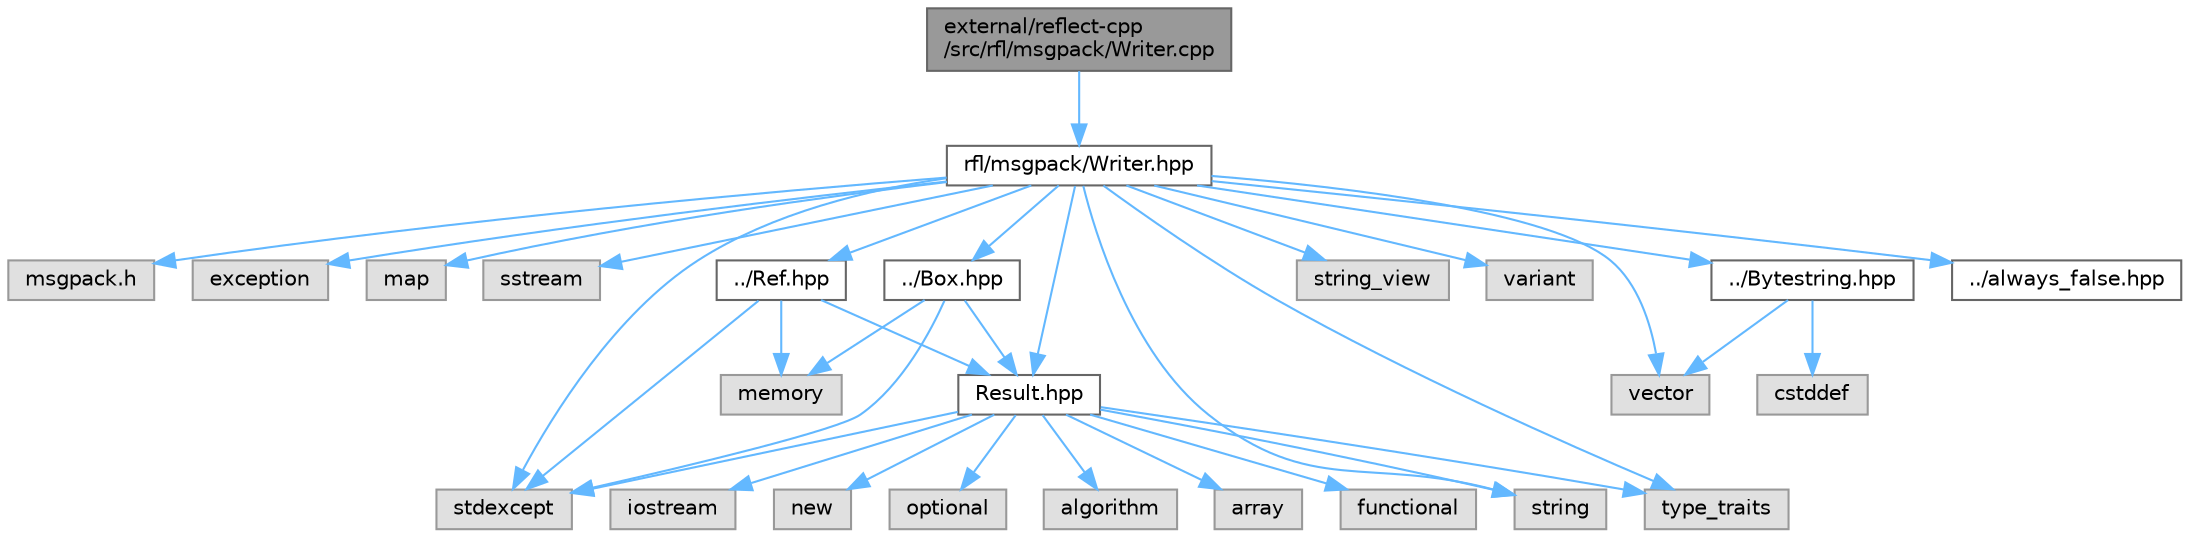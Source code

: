 digraph "external/reflect-cpp/src/rfl/msgpack/Writer.cpp"
{
 // LATEX_PDF_SIZE
  bgcolor="transparent";
  edge [fontname=Helvetica,fontsize=10,labelfontname=Helvetica,labelfontsize=10];
  node [fontname=Helvetica,fontsize=10,shape=box,height=0.2,width=0.4];
  Node1 [id="Node000001",label="external/reflect-cpp\l/src/rfl/msgpack/Writer.cpp",height=0.2,width=0.4,color="gray40", fillcolor="grey60", style="filled", fontcolor="black",tooltip=" "];
  Node1 -> Node2 [id="edge34_Node000001_Node000002",color="steelblue1",style="solid",tooltip=" "];
  Node2 [id="Node000002",label="rfl/msgpack/Writer.hpp",height=0.2,width=0.4,color="grey40", fillcolor="white", style="filled",URL="$msgpack_2_writer_8hpp.html",tooltip=" "];
  Node2 -> Node3 [id="edge35_Node000002_Node000003",color="steelblue1",style="solid",tooltip=" "];
  Node3 [id="Node000003",label="msgpack.h",height=0.2,width=0.4,color="grey60", fillcolor="#E0E0E0", style="filled",tooltip=" "];
  Node2 -> Node4 [id="edge36_Node000002_Node000004",color="steelblue1",style="solid",tooltip=" "];
  Node4 [id="Node000004",label="exception",height=0.2,width=0.4,color="grey60", fillcolor="#E0E0E0", style="filled",tooltip=" "];
  Node2 -> Node5 [id="edge37_Node000002_Node000005",color="steelblue1",style="solid",tooltip=" "];
  Node5 [id="Node000005",label="map",height=0.2,width=0.4,color="grey60", fillcolor="#E0E0E0", style="filled",tooltip=" "];
  Node2 -> Node6 [id="edge38_Node000002_Node000006",color="steelblue1",style="solid",tooltip=" "];
  Node6 [id="Node000006",label="sstream",height=0.2,width=0.4,color="grey60", fillcolor="#E0E0E0", style="filled",tooltip=" "];
  Node2 -> Node7 [id="edge39_Node000002_Node000007",color="steelblue1",style="solid",tooltip=" "];
  Node7 [id="Node000007",label="stdexcept",height=0.2,width=0.4,color="grey60", fillcolor="#E0E0E0", style="filled",tooltip=" "];
  Node2 -> Node8 [id="edge40_Node000002_Node000008",color="steelblue1",style="solid",tooltip=" "];
  Node8 [id="Node000008",label="string",height=0.2,width=0.4,color="grey60", fillcolor="#E0E0E0", style="filled",tooltip=" "];
  Node2 -> Node9 [id="edge41_Node000002_Node000009",color="steelblue1",style="solid",tooltip=" "];
  Node9 [id="Node000009",label="string_view",height=0.2,width=0.4,color="grey60", fillcolor="#E0E0E0", style="filled",tooltip=" "];
  Node2 -> Node10 [id="edge42_Node000002_Node000010",color="steelblue1",style="solid",tooltip=" "];
  Node10 [id="Node000010",label="type_traits",height=0.2,width=0.4,color="grey60", fillcolor="#E0E0E0", style="filled",tooltip=" "];
  Node2 -> Node11 [id="edge43_Node000002_Node000011",color="steelblue1",style="solid",tooltip=" "];
  Node11 [id="Node000011",label="variant",height=0.2,width=0.4,color="grey60", fillcolor="#E0E0E0", style="filled",tooltip=" "];
  Node2 -> Node12 [id="edge44_Node000002_Node000012",color="steelblue1",style="solid",tooltip=" "];
  Node12 [id="Node000012",label="vector",height=0.2,width=0.4,color="grey60", fillcolor="#E0E0E0", style="filled",tooltip=" "];
  Node2 -> Node13 [id="edge45_Node000002_Node000013",color="steelblue1",style="solid",tooltip=" "];
  Node13 [id="Node000013",label="../Box.hpp",height=0.2,width=0.4,color="grey40", fillcolor="white", style="filled",URL="$_box_8hpp.html",tooltip=" "];
  Node13 -> Node14 [id="edge46_Node000013_Node000014",color="steelblue1",style="solid",tooltip=" "];
  Node14 [id="Node000014",label="memory",height=0.2,width=0.4,color="grey60", fillcolor="#E0E0E0", style="filled",tooltip=" "];
  Node13 -> Node7 [id="edge47_Node000013_Node000007",color="steelblue1",style="solid",tooltip=" "];
  Node13 -> Node15 [id="edge48_Node000013_Node000015",color="steelblue1",style="solid",tooltip=" "];
  Node15 [id="Node000015",label="Result.hpp",height=0.2,width=0.4,color="grey40", fillcolor="white", style="filled",URL="$_result_8hpp.html",tooltip=" "];
  Node15 -> Node16 [id="edge49_Node000015_Node000016",color="steelblue1",style="solid",tooltip=" "];
  Node16 [id="Node000016",label="algorithm",height=0.2,width=0.4,color="grey60", fillcolor="#E0E0E0", style="filled",tooltip=" "];
  Node15 -> Node17 [id="edge50_Node000015_Node000017",color="steelblue1",style="solid",tooltip=" "];
  Node17 [id="Node000017",label="array",height=0.2,width=0.4,color="grey60", fillcolor="#E0E0E0", style="filled",tooltip=" "];
  Node15 -> Node18 [id="edge51_Node000015_Node000018",color="steelblue1",style="solid",tooltip=" "];
  Node18 [id="Node000018",label="functional",height=0.2,width=0.4,color="grey60", fillcolor="#E0E0E0", style="filled",tooltip=" "];
  Node15 -> Node19 [id="edge52_Node000015_Node000019",color="steelblue1",style="solid",tooltip=" "];
  Node19 [id="Node000019",label="iostream",height=0.2,width=0.4,color="grey60", fillcolor="#E0E0E0", style="filled",tooltip=" "];
  Node15 -> Node20 [id="edge53_Node000015_Node000020",color="steelblue1",style="solid",tooltip=" "];
  Node20 [id="Node000020",label="new",height=0.2,width=0.4,color="grey60", fillcolor="#E0E0E0", style="filled",tooltip=" "];
  Node15 -> Node21 [id="edge54_Node000015_Node000021",color="steelblue1",style="solid",tooltip=" "];
  Node21 [id="Node000021",label="optional",height=0.2,width=0.4,color="grey60", fillcolor="#E0E0E0", style="filled",tooltip=" "];
  Node15 -> Node7 [id="edge55_Node000015_Node000007",color="steelblue1",style="solid",tooltip=" "];
  Node15 -> Node8 [id="edge56_Node000015_Node000008",color="steelblue1",style="solid",tooltip=" "];
  Node15 -> Node10 [id="edge57_Node000015_Node000010",color="steelblue1",style="solid",tooltip=" "];
  Node2 -> Node22 [id="edge58_Node000002_Node000022",color="steelblue1",style="solid",tooltip=" "];
  Node22 [id="Node000022",label="../Ref.hpp",height=0.2,width=0.4,color="grey40", fillcolor="white", style="filled",URL="$_ref_8hpp.html",tooltip=" "];
  Node22 -> Node14 [id="edge59_Node000022_Node000014",color="steelblue1",style="solid",tooltip=" "];
  Node22 -> Node7 [id="edge60_Node000022_Node000007",color="steelblue1",style="solid",tooltip=" "];
  Node22 -> Node15 [id="edge61_Node000022_Node000015",color="steelblue1",style="solid",tooltip=" "];
  Node2 -> Node15 [id="edge62_Node000002_Node000015",color="steelblue1",style="solid",tooltip=" "];
  Node2 -> Node23 [id="edge63_Node000002_Node000023",color="steelblue1",style="solid",tooltip=" "];
  Node23 [id="Node000023",label="../always_false.hpp",height=0.2,width=0.4,color="grey40", fillcolor="white", style="filled",URL="$always__false_8hpp.html",tooltip=" "];
  Node2 -> Node24 [id="edge64_Node000002_Node000024",color="steelblue1",style="solid",tooltip=" "];
  Node24 [id="Node000024",label="../Bytestring.hpp",height=0.2,width=0.4,color="grey40", fillcolor="white", style="filled",URL="$_bytestring_8hpp.html",tooltip=" "];
  Node24 -> Node25 [id="edge65_Node000024_Node000025",color="steelblue1",style="solid",tooltip=" "];
  Node25 [id="Node000025",label="cstddef",height=0.2,width=0.4,color="grey60", fillcolor="#E0E0E0", style="filled",tooltip=" "];
  Node24 -> Node12 [id="edge66_Node000024_Node000012",color="steelblue1",style="solid",tooltip=" "];
}
